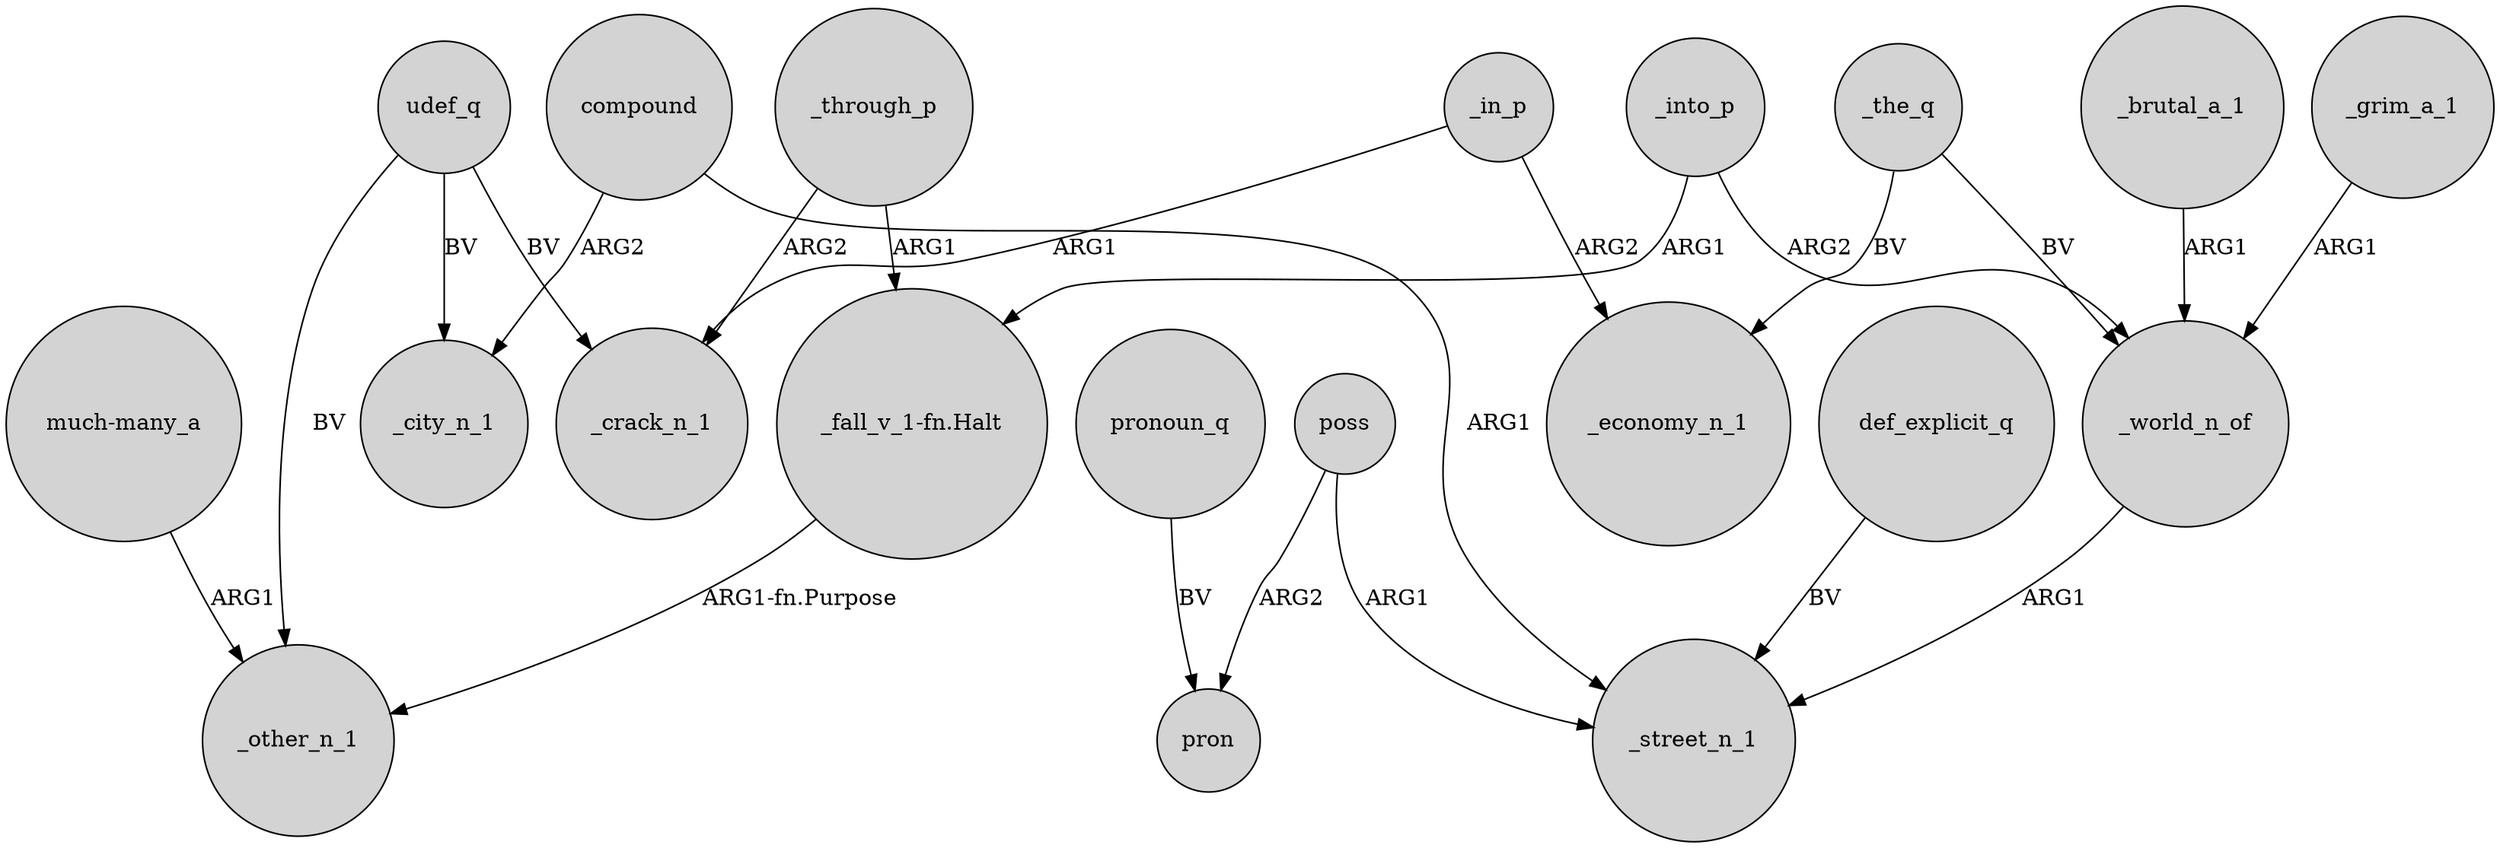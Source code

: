 digraph {
	node [shape=circle style=filled]
	"much-many_a" -> _other_n_1 [label=ARG1]
	_through_p -> "_fall_v_1-fn.Halt" [label=ARG1]
	_in_p -> _crack_n_1 [label=ARG1]
	"_fall_v_1-fn.Halt" -> _other_n_1 [label="ARG1-fn.Purpose"]
	_brutal_a_1 -> _world_n_of [label=ARG1]
	udef_q -> _other_n_1 [label=BV]
	def_explicit_q -> _street_n_1 [label=BV]
	_world_n_of -> _street_n_1 [label=ARG1]
	_into_p -> "_fall_v_1-fn.Halt" [label=ARG1]
	_through_p -> _crack_n_1 [label=ARG2]
	pronoun_q -> pron [label=BV]
	poss -> pron [label=ARG2]
	_into_p -> _world_n_of [label=ARG2]
	_the_q -> _world_n_of [label=BV]
	_grim_a_1 -> _world_n_of [label=ARG1]
	poss -> _street_n_1 [label=ARG1]
	udef_q -> _city_n_1 [label=BV]
	_in_p -> _economy_n_1 [label=ARG2]
	udef_q -> _crack_n_1 [label=BV]
	compound -> _city_n_1 [label=ARG2]
	_the_q -> _economy_n_1 [label=BV]
	compound -> _street_n_1 [label=ARG1]
}

